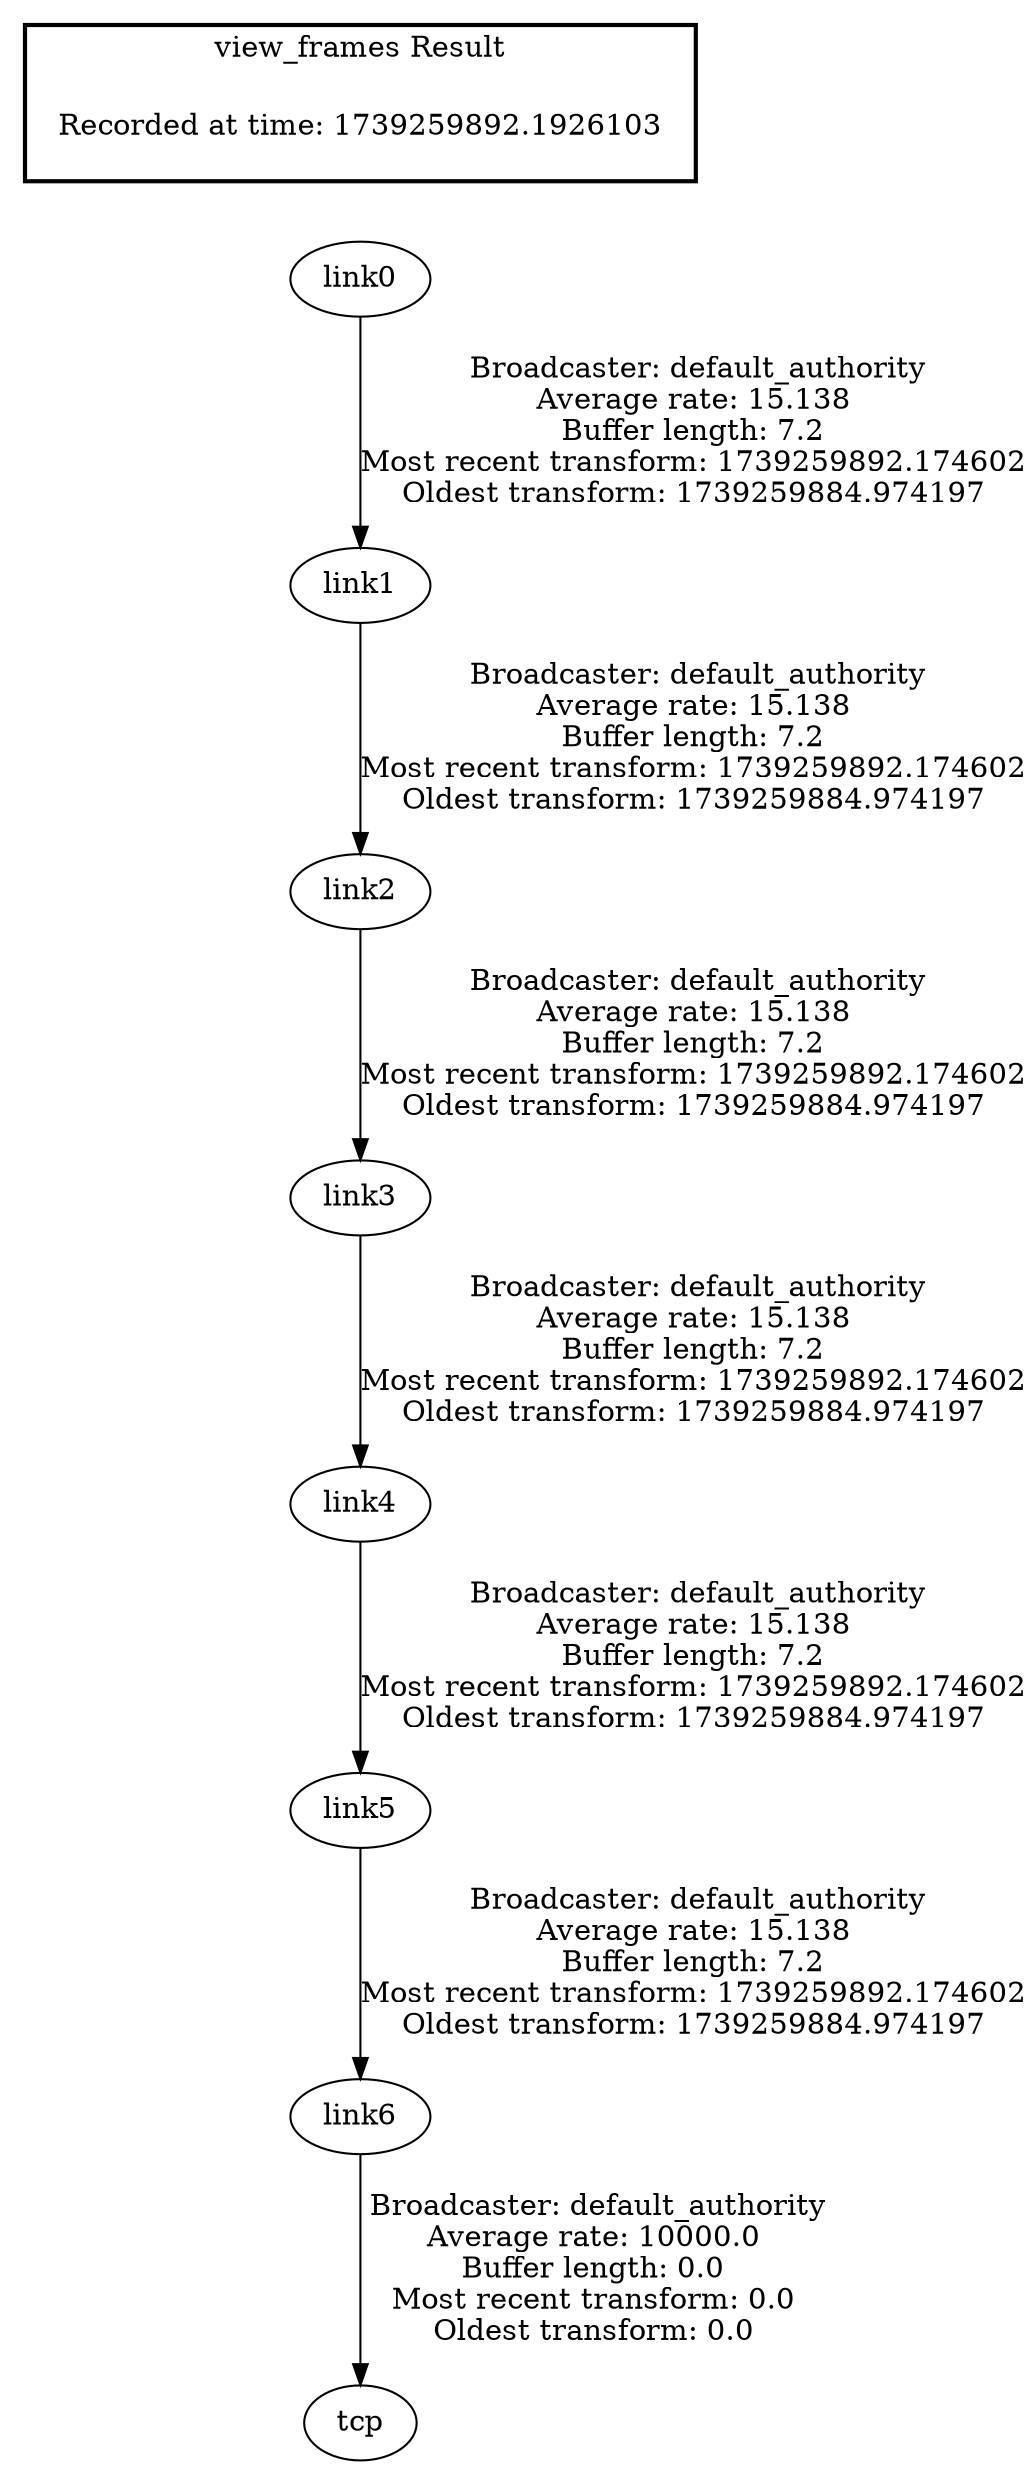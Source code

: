 digraph G {
"link0" -> "link1"[label=" Broadcaster: default_authority\nAverage rate: 15.138\nBuffer length: 7.2\nMost recent transform: 1739259892.174602\nOldest transform: 1739259884.974197\n"];
"link2" -> "link3"[label=" Broadcaster: default_authority\nAverage rate: 15.138\nBuffer length: 7.2\nMost recent transform: 1739259892.174602\nOldest transform: 1739259884.974197\n"];
"link1" -> "link2"[label=" Broadcaster: default_authority\nAverage rate: 15.138\nBuffer length: 7.2\nMost recent transform: 1739259892.174602\nOldest transform: 1739259884.974197\n"];
"link3" -> "link4"[label=" Broadcaster: default_authority\nAverage rate: 15.138\nBuffer length: 7.2\nMost recent transform: 1739259892.174602\nOldest transform: 1739259884.974197\n"];
"link4" -> "link5"[label=" Broadcaster: default_authority\nAverage rate: 15.138\nBuffer length: 7.2\nMost recent transform: 1739259892.174602\nOldest transform: 1739259884.974197\n"];
"link5" -> "link6"[label=" Broadcaster: default_authority\nAverage rate: 15.138\nBuffer length: 7.2\nMost recent transform: 1739259892.174602\nOldest transform: 1739259884.974197\n"];
"link6" -> "tcp"[label=" Broadcaster: default_authority\nAverage rate: 10000.0\nBuffer length: 0.0\nMost recent transform: 0.0\nOldest transform: 0.0\n"];
edge [style=invis];
 subgraph cluster_legend { style=bold; color=black; label ="view_frames Result";
"Recorded at time: 1739259892.1926103"[ shape=plaintext ] ;
}->"link0";
}